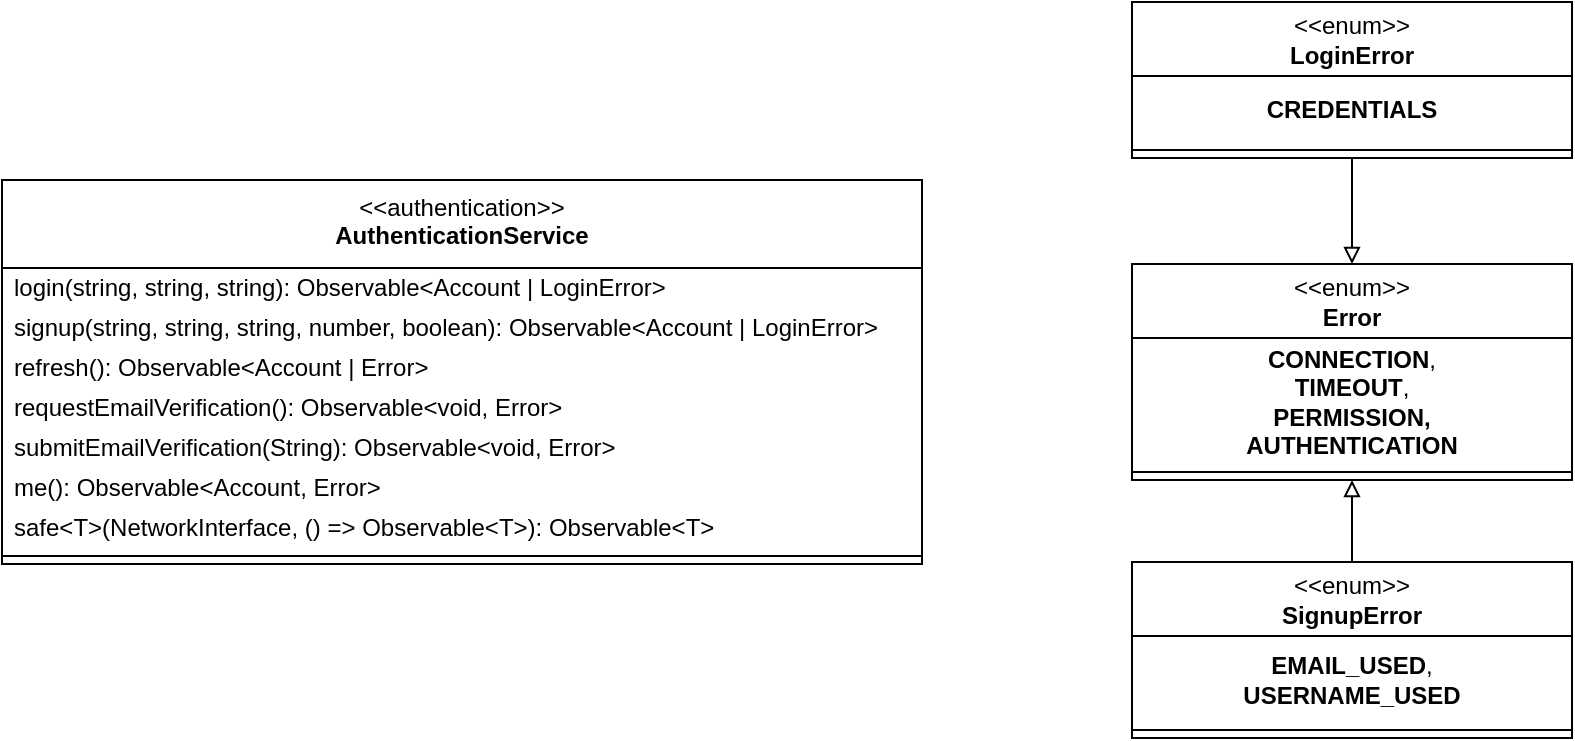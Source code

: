 <mxfile version="28.2.5">
  <diagram name="Seite-1" id="tv3RCUC1lsHie5otSo7a">
    <mxGraphModel dx="2037" dy="1180" grid="1" gridSize="10" guides="1" tooltips="1" connect="1" arrows="1" fold="1" page="1" pageScale="1" pageWidth="827" pageHeight="1169" math="0" shadow="0">
      <root>
        <mxCell id="0" />
        <mxCell id="1" parent="0" />
        <mxCell id="R6EGx2aFgqs3BERjV3u7-380" value="&amp;lt;&amp;lt;authentication&amp;gt;&amp;gt;&lt;div&gt;&lt;b&gt;AuthenticationService&lt;/b&gt;&lt;/div&gt;" style="swimlane;fontStyle=0;align=center;verticalAlign=top;childLayout=stackLayout;horizontal=1;startSize=44;horizontalStack=0;resizeParent=1;resizeParentMax=0;resizeLast=0;collapsible=0;marginBottom=0;html=1;whiteSpace=wrap;" vertex="1" parent="1">
          <mxGeometry x="21" y="259" width="460" height="192" as="geometry" />
        </mxCell>
        <mxCell id="R6EGx2aFgqs3BERjV3u7-381" value="login(string, string, string): Observable&amp;lt;Account | LoginError&amp;gt;" style="text;html=1;strokeColor=none;fillColor=none;align=left;verticalAlign=middle;spacingLeft=4;spacingRight=4;overflow=hidden;rotatable=0;points=[[0,0.5],[1,0.5]];portConstraint=eastwest;whiteSpace=wrap;" vertex="1" parent="R6EGx2aFgqs3BERjV3u7-380">
          <mxGeometry y="44" width="460" height="20" as="geometry" />
        </mxCell>
        <mxCell id="R6EGx2aFgqs3BERjV3u7-382" value="signup(string, string, string, number, boolean): Observable&amp;lt;Account | LoginError&amp;gt;" style="text;html=1;strokeColor=none;fillColor=none;align=left;verticalAlign=middle;spacingLeft=4;spacingRight=4;overflow=hidden;rotatable=0;points=[[0,0.5],[1,0.5]];portConstraint=eastwest;whiteSpace=wrap;" vertex="1" parent="R6EGx2aFgqs3BERjV3u7-380">
          <mxGeometry y="64" width="460" height="20" as="geometry" />
        </mxCell>
        <mxCell id="R6EGx2aFgqs3BERjV3u7-383" value="refresh(): Observable&amp;lt;Account | Error&amp;gt;" style="text;html=1;strokeColor=none;fillColor=none;align=left;verticalAlign=middle;spacingLeft=4;spacingRight=4;overflow=hidden;rotatable=0;points=[[0,0.5],[1,0.5]];portConstraint=eastwest;whiteSpace=wrap;" vertex="1" parent="R6EGx2aFgqs3BERjV3u7-380">
          <mxGeometry y="84" width="460" height="20" as="geometry" />
        </mxCell>
        <mxCell id="R6EGx2aFgqs3BERjV3u7-384" value="requestEmailVerification(): Observable&amp;lt;void, Error&amp;gt;" style="text;html=1;strokeColor=none;fillColor=none;align=left;verticalAlign=middle;spacingLeft=4;spacingRight=4;overflow=hidden;rotatable=0;points=[[0,0.5],[1,0.5]];portConstraint=eastwest;whiteSpace=wrap;" vertex="1" parent="R6EGx2aFgqs3BERjV3u7-380">
          <mxGeometry y="104" width="460" height="20" as="geometry" />
        </mxCell>
        <mxCell id="R6EGx2aFgqs3BERjV3u7-385" value="submitEmailVerification(String): Observable&amp;lt;void, Error&amp;gt;" style="text;html=1;strokeColor=none;fillColor=none;align=left;verticalAlign=middle;spacingLeft=4;spacingRight=4;overflow=hidden;rotatable=0;points=[[0,0.5],[1,0.5]];portConstraint=eastwest;whiteSpace=wrap;" vertex="1" parent="R6EGx2aFgqs3BERjV3u7-380">
          <mxGeometry y="124" width="460" height="20" as="geometry" />
        </mxCell>
        <mxCell id="R6EGx2aFgqs3BERjV3u7-386" value="me(): Observable&amp;lt;Account, Error&amp;gt;" style="text;html=1;strokeColor=none;fillColor=none;align=left;verticalAlign=middle;spacingLeft=4;spacingRight=4;overflow=hidden;rotatable=0;points=[[0,0.5],[1,0.5]];portConstraint=eastwest;whiteSpace=wrap;" vertex="1" parent="R6EGx2aFgqs3BERjV3u7-380">
          <mxGeometry y="144" width="460" height="20" as="geometry" />
        </mxCell>
        <mxCell id="R6EGx2aFgqs3BERjV3u7-387" value="safe&amp;lt;T&amp;gt;(NetworkInterface, () =&amp;gt; Observable&amp;lt;T&amp;gt;): Observable&amp;lt;T&amp;gt;" style="text;html=1;strokeColor=none;fillColor=none;align=left;verticalAlign=middle;spacingLeft=4;spacingRight=4;overflow=hidden;rotatable=0;points=[[0,0.5],[1,0.5]];portConstraint=eastwest;whiteSpace=wrap;" vertex="1" parent="R6EGx2aFgqs3BERjV3u7-380">
          <mxGeometry y="164" width="460" height="20" as="geometry" />
        </mxCell>
        <mxCell id="R6EGx2aFgqs3BERjV3u7-388" value="" style="line;strokeWidth=1;fillColor=none;align=left;verticalAlign=middle;spacingTop=-1;spacingLeft=3;spacingRight=3;rotatable=0;labelPosition=right;points=[];portConstraint=eastwest;" vertex="1" parent="R6EGx2aFgqs3BERjV3u7-380">
          <mxGeometry y="184" width="460" height="8" as="geometry" />
        </mxCell>
        <mxCell id="R6EGx2aFgqs3BERjV3u7-389" value="&amp;lt;&amp;lt;enum&amp;gt;&amp;gt;&lt;div&gt;&lt;b&gt;Error&lt;/b&gt;&lt;/div&gt;" style="swimlane;fontStyle=0;align=center;verticalAlign=middle;childLayout=stackLayout;horizontal=1;startSize=37;horizontalStack=0;resizeParent=1;resizeParentMax=0;resizeLast=0;collapsible=0;marginBottom=0;html=1;whiteSpace=wrap;" vertex="1" parent="1">
          <mxGeometry x="586" y="301" width="220" height="108" as="geometry" />
        </mxCell>
        <mxCell id="R6EGx2aFgqs3BERjV3u7-390" value="&lt;div&gt;CONNECTION&lt;span style=&quot;font-weight: normal;&quot;&gt;,&lt;/span&gt;&lt;/div&gt;&lt;div&gt;TIMEOUT&lt;span style=&quot;font-weight: normal;&quot;&gt;,&lt;/span&gt;&lt;/div&gt;&lt;div&gt;PERMISSION,&lt;/div&gt;&lt;div&gt;AUTHENTICATION&lt;/div&gt;" style="text;html=1;strokeColor=none;fillColor=none;align=center;verticalAlign=middle;spacingLeft=4;spacingRight=4;overflow=hidden;rotatable=0;points=[[0,0.5],[1,0.5]];portConstraint=eastwest;whiteSpace=wrap;fontStyle=1" vertex="1" parent="R6EGx2aFgqs3BERjV3u7-389">
          <mxGeometry y="37" width="220" height="63" as="geometry" />
        </mxCell>
        <mxCell id="R6EGx2aFgqs3BERjV3u7-391" value="" style="line;strokeWidth=1;fillColor=none;align=left;verticalAlign=middle;spacingTop=-1;spacingLeft=3;spacingRight=3;rotatable=0;labelPosition=right;points=[];portConstraint=eastwest;" vertex="1" parent="R6EGx2aFgqs3BERjV3u7-389">
          <mxGeometry y="100" width="220" height="8" as="geometry" />
        </mxCell>
        <mxCell id="R6EGx2aFgqs3BERjV3u7-392" style="edgeStyle=orthogonalEdgeStyle;rounded=0;orthogonalLoop=1;jettySize=auto;html=1;endArrow=block;endFill=0;" edge="1" parent="1" source="R6EGx2aFgqs3BERjV3u7-393" target="R6EGx2aFgqs3BERjV3u7-389">
          <mxGeometry relative="1" as="geometry" />
        </mxCell>
        <mxCell id="R6EGx2aFgqs3BERjV3u7-393" value="&amp;lt;&amp;lt;enum&amp;gt;&amp;gt;&lt;div&gt;&lt;b&gt;LoginError&lt;/b&gt;&lt;/div&gt;" style="swimlane;fontStyle=0;align=center;verticalAlign=middle;childLayout=stackLayout;horizontal=1;startSize=37;horizontalStack=0;resizeParent=1;resizeParentMax=0;resizeLast=0;collapsible=0;marginBottom=0;html=1;whiteSpace=wrap;" vertex="1" parent="1">
          <mxGeometry x="586" y="170" width="220" height="78" as="geometry" />
        </mxCell>
        <mxCell id="R6EGx2aFgqs3BERjV3u7-394" value="CREDENTIALS" style="text;html=1;strokeColor=none;fillColor=none;align=center;verticalAlign=middle;spacingLeft=4;spacingRight=4;overflow=hidden;rotatable=0;points=[[0,0.5],[1,0.5]];portConstraint=eastwest;whiteSpace=wrap;fontStyle=1" vertex="1" parent="R6EGx2aFgqs3BERjV3u7-393">
          <mxGeometry y="37" width="220" height="33" as="geometry" />
        </mxCell>
        <mxCell id="R6EGx2aFgqs3BERjV3u7-395" value="" style="line;strokeWidth=1;fillColor=none;align=left;verticalAlign=middle;spacingTop=-1;spacingLeft=3;spacingRight=3;rotatable=0;labelPosition=right;points=[];portConstraint=eastwest;" vertex="1" parent="R6EGx2aFgqs3BERjV3u7-393">
          <mxGeometry y="70" width="220" height="8" as="geometry" />
        </mxCell>
        <mxCell id="R6EGx2aFgqs3BERjV3u7-396" style="edgeStyle=orthogonalEdgeStyle;rounded=0;orthogonalLoop=1;jettySize=auto;html=1;endArrow=block;endFill=0;" edge="1" parent="1" source="R6EGx2aFgqs3BERjV3u7-397" target="R6EGx2aFgqs3BERjV3u7-389">
          <mxGeometry relative="1" as="geometry" />
        </mxCell>
        <mxCell id="R6EGx2aFgqs3BERjV3u7-397" value="&amp;lt;&amp;lt;enum&amp;gt;&amp;gt;&lt;div&gt;&lt;b&gt;SignupError&lt;/b&gt;&lt;/div&gt;" style="swimlane;fontStyle=0;align=center;verticalAlign=middle;childLayout=stackLayout;horizontal=1;startSize=37;horizontalStack=0;resizeParent=1;resizeParentMax=0;resizeLast=0;collapsible=0;marginBottom=0;html=1;whiteSpace=wrap;" vertex="1" parent="1">
          <mxGeometry x="586" y="450" width="220" height="88" as="geometry" />
        </mxCell>
        <mxCell id="R6EGx2aFgqs3BERjV3u7-398" value="&lt;div&gt;EMAIL_USED&lt;span style=&quot;font-weight: normal;&quot;&gt;,&lt;/span&gt;&lt;/div&gt;&lt;div&gt;USERNAME_USED&lt;/div&gt;" style="text;html=1;strokeColor=none;fillColor=none;align=center;verticalAlign=middle;spacingLeft=4;spacingRight=4;overflow=hidden;rotatable=0;points=[[0,0.5],[1,0.5]];portConstraint=eastwest;whiteSpace=wrap;fontStyle=1" vertex="1" parent="R6EGx2aFgqs3BERjV3u7-397">
          <mxGeometry y="37" width="220" height="43" as="geometry" />
        </mxCell>
        <mxCell id="R6EGx2aFgqs3BERjV3u7-399" value="" style="line;strokeWidth=1;fillColor=none;align=left;verticalAlign=middle;spacingTop=-1;spacingLeft=3;spacingRight=3;rotatable=0;labelPosition=right;points=[];portConstraint=eastwest;" vertex="1" parent="R6EGx2aFgqs3BERjV3u7-397">
          <mxGeometry y="80" width="220" height="8" as="geometry" />
        </mxCell>
      </root>
    </mxGraphModel>
  </diagram>
</mxfile>
